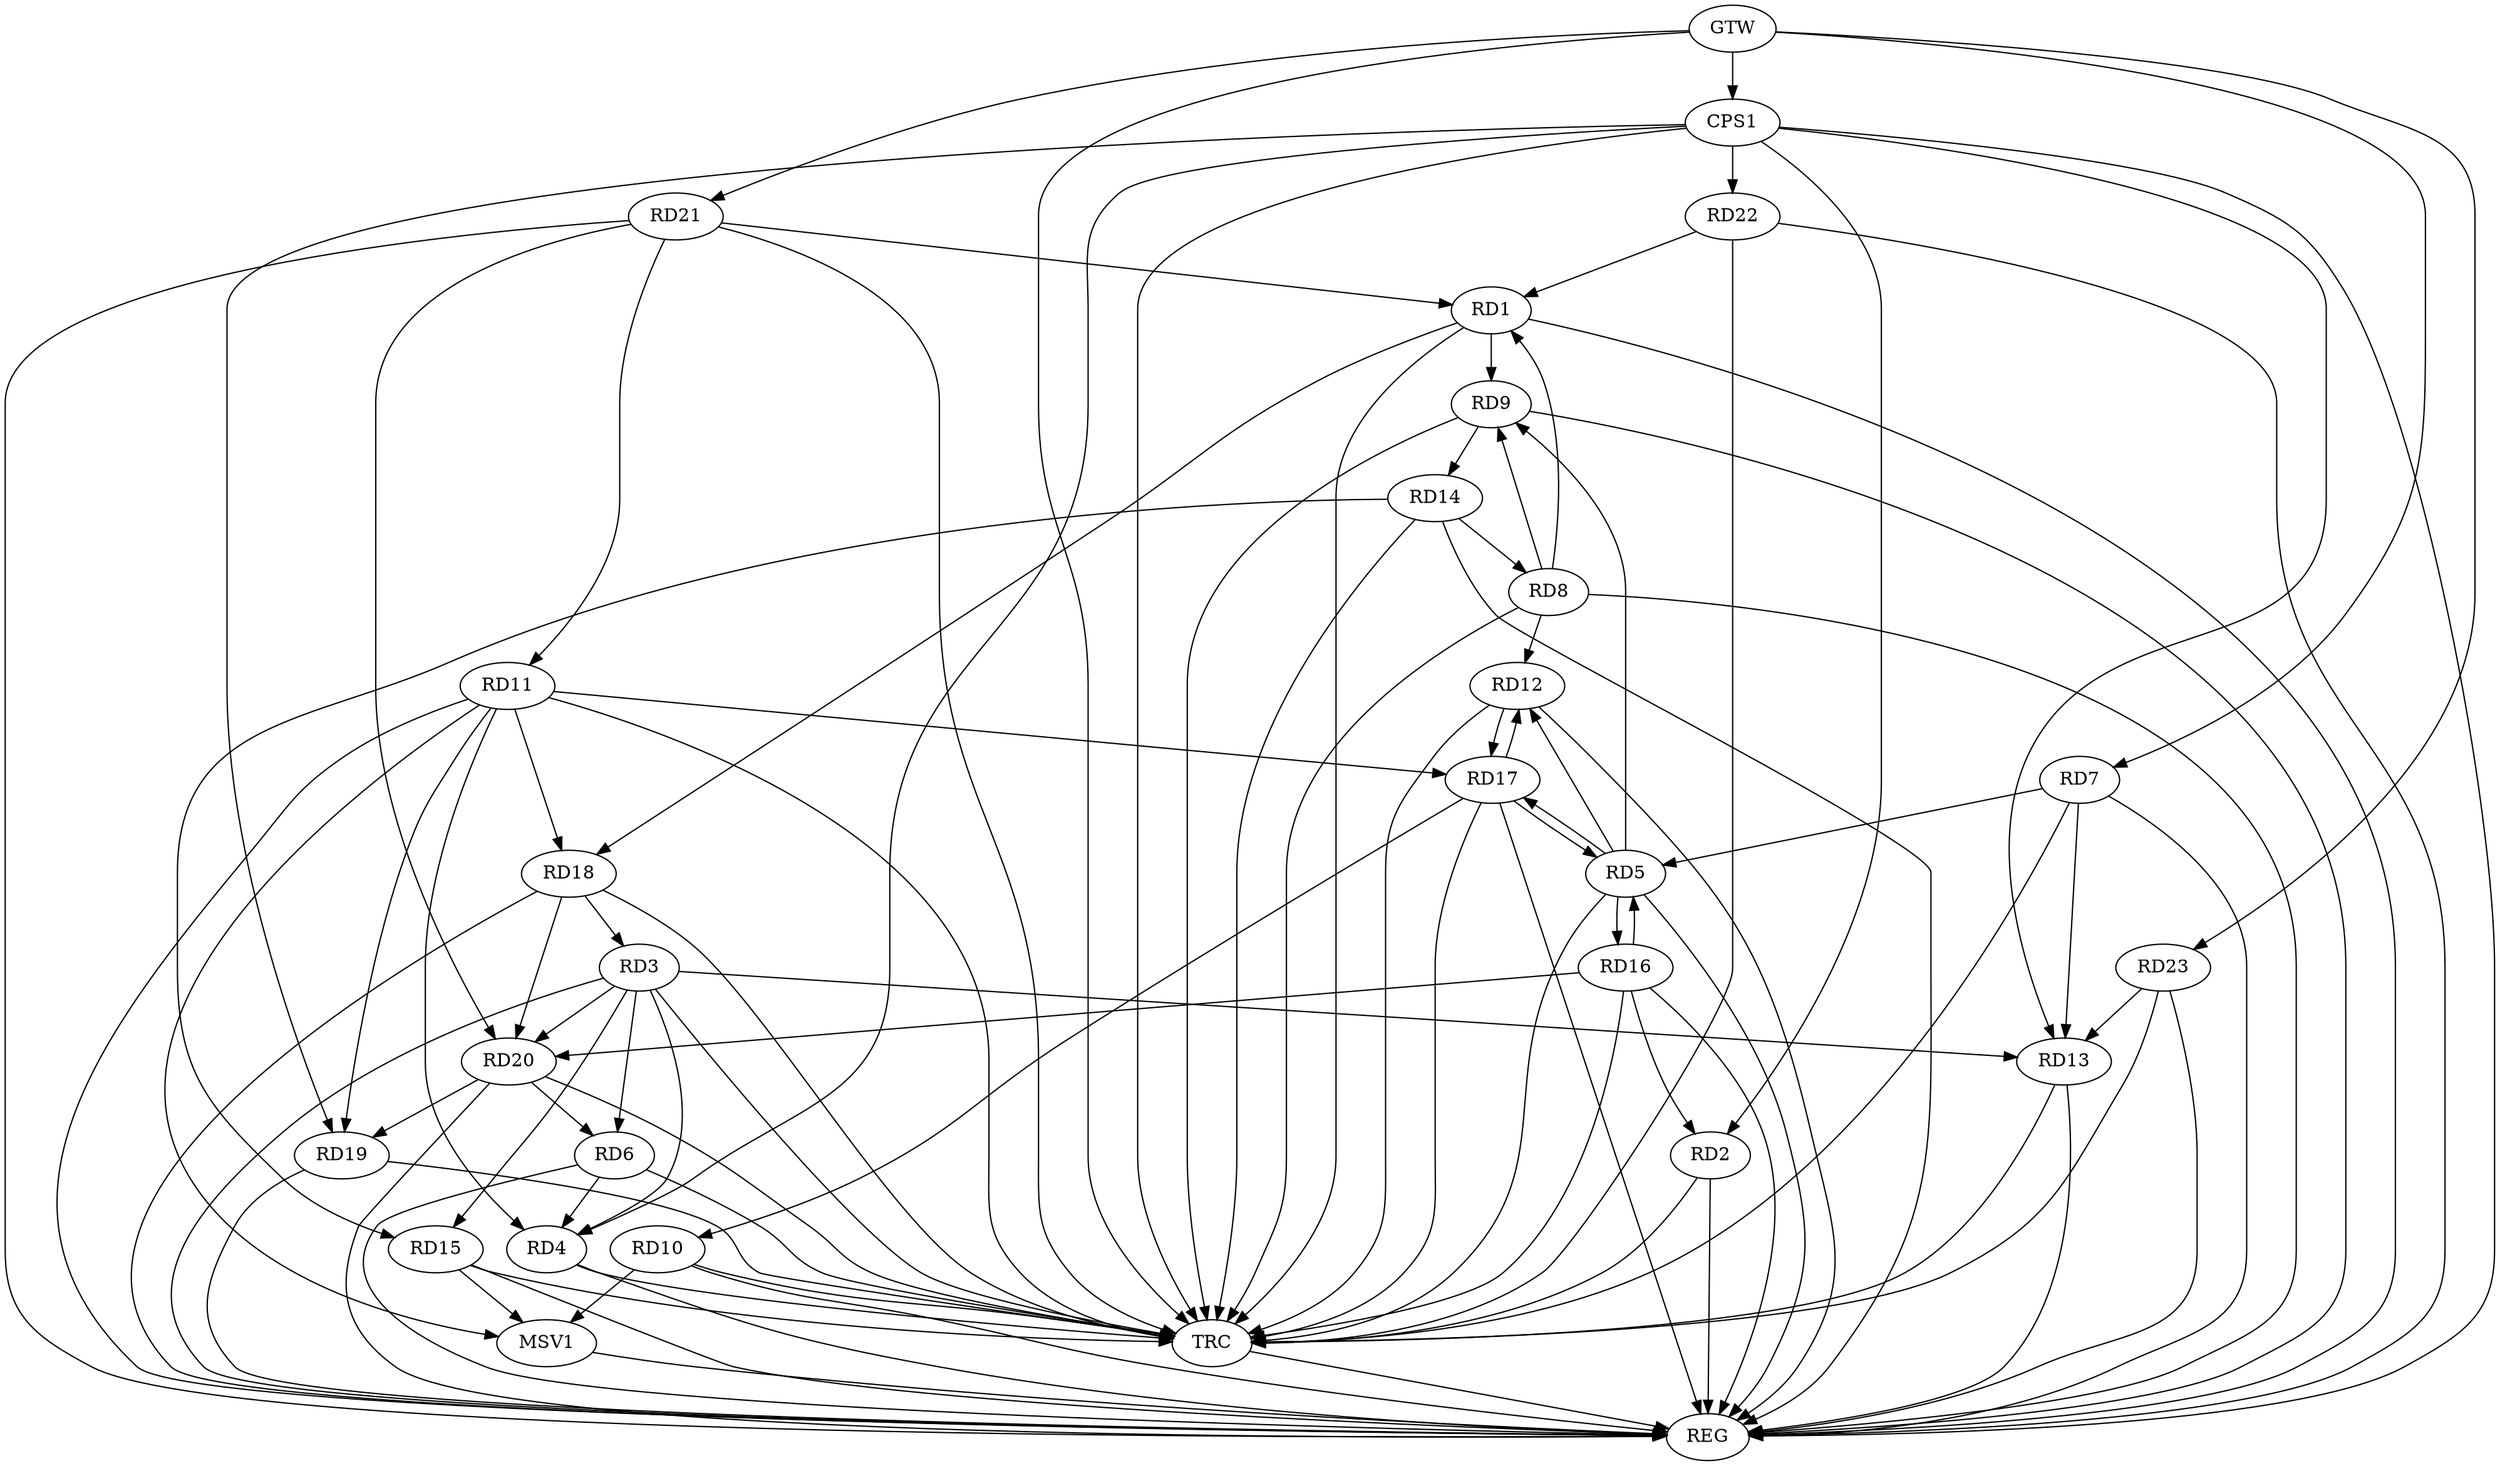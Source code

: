 strict digraph G {
  RD1 [ label="RD1" ];
  RD2 [ label="RD2" ];
  RD3 [ label="RD3" ];
  RD4 [ label="RD4" ];
  RD5 [ label="RD5" ];
  RD6 [ label="RD6" ];
  RD7 [ label="RD7" ];
  RD8 [ label="RD8" ];
  RD9 [ label="RD9" ];
  RD10 [ label="RD10" ];
  RD11 [ label="RD11" ];
  RD12 [ label="RD12" ];
  RD13 [ label="RD13" ];
  RD14 [ label="RD14" ];
  RD15 [ label="RD15" ];
  RD16 [ label="RD16" ];
  RD17 [ label="RD17" ];
  RD18 [ label="RD18" ];
  RD19 [ label="RD19" ];
  RD20 [ label="RD20" ];
  RD21 [ label="RD21" ];
  RD22 [ label="RD22" ];
  RD23 [ label="RD23" ];
  CPS1 [ label="CPS1" ];
  GTW [ label="GTW" ];
  REG [ label="REG" ];
  TRC [ label="TRC" ];
  MSV1 [ label="MSV1" ];
  RD1 -> RD9;
  RD1 -> RD18;
  RD21 -> RD1;
  RD16 -> RD2;
  RD3 -> RD4;
  RD3 -> RD6;
  RD3 -> RD13;
  RD3 -> RD15;
  RD18 -> RD3;
  RD3 -> RD20;
  RD6 -> RD4;
  RD11 -> RD4;
  RD7 -> RD5;
  RD5 -> RD9;
  RD5 -> RD12;
  RD5 -> RD16;
  RD16 -> RD5;
  RD5 -> RD17;
  RD17 -> RD5;
  RD20 -> RD6;
  RD7 -> RD13;
  RD8 -> RD9;
  RD8 -> RD12;
  RD14 -> RD8;
  RD9 -> RD14;
  RD17 -> RD10;
  RD11 -> RD17;
  RD11 -> RD18;
  RD11 -> RD19;
  RD21 -> RD11;
  RD12 -> RD17;
  RD17 -> RD12;
  RD23 -> RD13;
  RD14 -> RD15;
  RD16 -> RD20;
  RD18 -> RD20;
  RD20 -> RD19;
  RD21 -> RD20;
  CPS1 -> RD2;
  CPS1 -> RD4;
  CPS1 -> RD13;
  CPS1 -> RD19;
  CPS1 -> RD22;
  GTW -> RD7;
  GTW -> RD21;
  GTW -> RD23;
  GTW -> CPS1;
  RD1 -> REG;
  RD2 -> REG;
  RD3 -> REG;
  RD4 -> REG;
  RD5 -> REG;
  RD6 -> REG;
  RD7 -> REG;
  RD8 -> REG;
  RD9 -> REG;
  RD10 -> REG;
  RD11 -> REG;
  RD12 -> REG;
  RD13 -> REG;
  RD14 -> REG;
  RD15 -> REG;
  RD16 -> REG;
  RD17 -> REG;
  RD18 -> REG;
  RD19 -> REG;
  RD20 -> REG;
  RD21 -> REG;
  RD22 -> REG;
  RD23 -> REG;
  CPS1 -> REG;
  RD1 -> TRC;
  RD2 -> TRC;
  RD3 -> TRC;
  RD4 -> TRC;
  RD5 -> TRC;
  RD6 -> TRC;
  RD7 -> TRC;
  RD8 -> TRC;
  RD9 -> TRC;
  RD10 -> TRC;
  RD11 -> TRC;
  RD12 -> TRC;
  RD13 -> TRC;
  RD14 -> TRC;
  RD15 -> TRC;
  RD16 -> TRC;
  RD17 -> TRC;
  RD18 -> TRC;
  RD19 -> TRC;
  RD20 -> TRC;
  RD21 -> TRC;
  RD22 -> TRC;
  RD23 -> TRC;
  CPS1 -> TRC;
  GTW -> TRC;
  TRC -> REG;
  RD22 -> RD1;
  RD8 -> RD1;
  RD10 -> MSV1;
  RD11 -> MSV1;
  RD15 -> MSV1;
  MSV1 -> REG;
}
